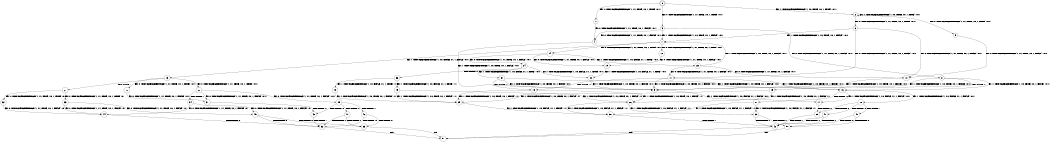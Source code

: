digraph BCG {
size = "7, 10.5";
center = TRUE;
node [shape = circle];
0 [peripheries = 2];
0 -> 1 [label = "EX !0 !ATOMIC_EXCH_BRANCH (1, +1, TRUE, +0, 1, TRUE) !:0:1:"];
0 -> 2 [label = "EX !1 !ATOMIC_EXCH_BRANCH (1, +0, TRUE, +0, 1, TRUE) !:0:1:"];
0 -> 3 [label = "EX !0 !ATOMIC_EXCH_BRANCH (1, +1, TRUE, +0, 1, TRUE) !:0:1:"];
1 -> 4 [label = "EX !0 !ATOMIC_EXCH_BRANCH (1, +1, TRUE, +0, 1, FALSE) !:0:1:"];
2 -> 5 [label = "EX !0 !ATOMIC_EXCH_BRANCH (1, +1, TRUE, +0, 1, TRUE) !:0:1:"];
2 -> 6 [label = "EX !0 !ATOMIC_EXCH_BRANCH (1, +1, TRUE, +0, 1, TRUE) !:0:1:"];
2 -> 2 [label = "EX !1 !ATOMIC_EXCH_BRANCH (1, +0, TRUE, +0, 1, TRUE) !:0:1:"];
3 -> 4 [label = "EX !0 !ATOMIC_EXCH_BRANCH (1, +1, TRUE, +0, 1, FALSE) !:0:1:"];
3 -> 7 [label = "EX !1 !ATOMIC_EXCH_BRANCH (1, +0, TRUE, +0, 1, FALSE) !:0:1:"];
3 -> 8 [label = "EX !0 !ATOMIC_EXCH_BRANCH (1, +1, TRUE, +0, 1, FALSE) !:0:1:"];
4 -> 9 [label = "EX !1 !ATOMIC_EXCH_BRANCH (1, +0, TRUE, +0, 1, FALSE) !:0:1:"];
5 -> 10 [label = "EX !0 !ATOMIC_EXCH_BRANCH (1, +1, TRUE, +0, 1, FALSE) !:0:1:"];
6 -> 10 [label = "EX !0 !ATOMIC_EXCH_BRANCH (1, +1, TRUE, +0, 1, FALSE) !:0:1:"];
6 -> 7 [label = "EX !1 !ATOMIC_EXCH_BRANCH (1, +0, TRUE, +0, 1, FALSE) !:0:1:"];
6 -> 11 [label = "EX !0 !ATOMIC_EXCH_BRANCH (1, +1, TRUE, +0, 1, FALSE) !:0:1:"];
7 -> 12 [label = "EX !0 !ATOMIC_EXCH_BRANCH (1, +1, TRUE, +0, 1, TRUE) !:0:1:"];
7 -> 13 [label = "EX !1 !ATOMIC_EXCH_BRANCH (1, +0, FALSE, +1, 1, FALSE) !:0:1:"];
7 -> 14 [label = "EX !0 !ATOMIC_EXCH_BRANCH (1, +1, TRUE, +0, 1, TRUE) !:0:1:"];
8 -> 9 [label = "EX !1 !ATOMIC_EXCH_BRANCH (1, +0, TRUE, +0, 1, FALSE) !:0:1:"];
8 -> 15 [label = "TERMINATE !0"];
8 -> 16 [label = "EX !1 !ATOMIC_EXCH_BRANCH (1, +0, TRUE, +0, 1, FALSE) !:0:1:"];
9 -> 17 [label = "EX !1 !ATOMIC_EXCH_BRANCH (1, +0, FALSE, +1, 1, FALSE) !:0:1:"];
10 -> 9 [label = "EX !1 !ATOMIC_EXCH_BRANCH (1, +0, TRUE, +0, 1, FALSE) !:0:1:"];
11 -> 9 [label = "EX !1 !ATOMIC_EXCH_BRANCH (1, +0, TRUE, +0, 1, FALSE) !:0:1:"];
11 -> 18 [label = "TERMINATE !0"];
11 -> 16 [label = "EX !1 !ATOMIC_EXCH_BRANCH (1, +0, TRUE, +0, 1, FALSE) !:0:1:"];
12 -> 19 [label = "EX !0 !ATOMIC_EXCH_BRANCH (1, +1, TRUE, +0, 1, FALSE) !:0:1:"];
13 -> 20 [label = "EX !0 !ATOMIC_EXCH_BRANCH (1, +1, TRUE, +0, 1, TRUE) !:0:1:"];
13 -> 21 [label = "TERMINATE !1"];
13 -> 22 [label = "EX !0 !ATOMIC_EXCH_BRANCH (1, +1, TRUE, +0, 1, TRUE) !:0:1:"];
14 -> 19 [label = "EX !0 !ATOMIC_EXCH_BRANCH (1, +1, TRUE, +0, 1, FALSE) !:0:1:"];
14 -> 23 [label = "EX !1 !ATOMIC_EXCH_BRANCH (1, +0, FALSE, +1, 1, TRUE) !:0:1:"];
14 -> 24 [label = "EX !0 !ATOMIC_EXCH_BRANCH (1, +1, TRUE, +0, 1, FALSE) !:0:1:"];
15 -> 25 [label = "EX !1 !ATOMIC_EXCH_BRANCH (1, +0, TRUE, +0, 1, FALSE) !:1:"];
15 -> 26 [label = "EX !1 !ATOMIC_EXCH_BRANCH (1, +0, TRUE, +0, 1, FALSE) !:1:"];
16 -> 17 [label = "EX !1 !ATOMIC_EXCH_BRANCH (1, +0, FALSE, +1, 1, FALSE) !:0:1:"];
16 -> 27 [label = "TERMINATE !0"];
16 -> 28 [label = "EX !1 !ATOMIC_EXCH_BRANCH (1, +0, FALSE, +1, 1, FALSE) !:0:1:"];
17 -> 29 [label = "TERMINATE !0"];
18 -> 25 [label = "EX !1 !ATOMIC_EXCH_BRANCH (1, +0, TRUE, +0, 1, FALSE) !:1:"];
18 -> 26 [label = "EX !1 !ATOMIC_EXCH_BRANCH (1, +0, TRUE, +0, 1, FALSE) !:1:"];
19 -> 30 [label = "EX !1 !ATOMIC_EXCH_BRANCH (1, +0, FALSE, +1, 1, TRUE) !:0:1:"];
20 -> 31 [label = "EX !0 !ATOMIC_EXCH_BRANCH (1, +1, TRUE, +0, 1, FALSE) !:0:1:"];
21 -> 32 [label = "EX !0 !ATOMIC_EXCH_BRANCH (1, +1, TRUE, +0, 1, TRUE) !:0:"];
21 -> 33 [label = "EX !0 !ATOMIC_EXCH_BRANCH (1, +1, TRUE, +0, 1, TRUE) !:0:"];
22 -> 31 [label = "EX !0 !ATOMIC_EXCH_BRANCH (1, +1, TRUE, +0, 1, FALSE) !:0:1:"];
22 -> 34 [label = "TERMINATE !1"];
22 -> 35 [label = "EX !0 !ATOMIC_EXCH_BRANCH (1, +1, TRUE, +0, 1, FALSE) !:0:1:"];
23 -> 10 [label = "EX !0 !ATOMIC_EXCH_BRANCH (1, +1, TRUE, +0, 1, FALSE) !:0:1:"];
23 -> 7 [label = "EX !1 !ATOMIC_EXCH_BRANCH (1, +0, TRUE, +0, 1, FALSE) !:0:1:"];
23 -> 11 [label = "EX !0 !ATOMIC_EXCH_BRANCH (1, +1, TRUE, +0, 1, FALSE) !:0:1:"];
24 -> 30 [label = "EX !1 !ATOMIC_EXCH_BRANCH (1, +0, FALSE, +1, 1, TRUE) !:0:1:"];
24 -> 36 [label = "TERMINATE !0"];
24 -> 37 [label = "EX !1 !ATOMIC_EXCH_BRANCH (1, +0, FALSE, +1, 1, TRUE) !:0:1:"];
25 -> 38 [label = "EX !1 !ATOMIC_EXCH_BRANCH (1, +0, FALSE, +1, 1, FALSE) !:1:"];
26 -> 38 [label = "EX !1 !ATOMIC_EXCH_BRANCH (1, +0, FALSE, +1, 1, FALSE) !:1:"];
26 -> 39 [label = "EX !1 !ATOMIC_EXCH_BRANCH (1, +0, FALSE, +1, 1, FALSE) !:1:"];
27 -> 38 [label = "EX !1 !ATOMIC_EXCH_BRANCH (1, +0, FALSE, +1, 1, FALSE) !:1:"];
27 -> 39 [label = "EX !1 !ATOMIC_EXCH_BRANCH (1, +0, FALSE, +1, 1, FALSE) !:1:"];
28 -> 29 [label = "TERMINATE !0"];
28 -> 40 [label = "TERMINATE !1"];
28 -> 41 [label = "TERMINATE !0"];
29 -> 42 [label = "TERMINATE !1"];
30 -> 9 [label = "EX !1 !ATOMIC_EXCH_BRANCH (1, +0, TRUE, +0, 1, FALSE) !:0:1:"];
31 -> 43 [label = "TERMINATE !0"];
32 -> 44 [label = "EX !0 !ATOMIC_EXCH_BRANCH (1, +1, TRUE, +0, 1, FALSE) !:0:"];
33 -> 44 [label = "EX !0 !ATOMIC_EXCH_BRANCH (1, +1, TRUE, +0, 1, FALSE) !:0:"];
33 -> 45 [label = "EX !0 !ATOMIC_EXCH_BRANCH (1, +1, TRUE, +0, 1, FALSE) !:0:"];
34 -> 44 [label = "EX !0 !ATOMIC_EXCH_BRANCH (1, +1, TRUE, +0, 1, FALSE) !:0:"];
34 -> 45 [label = "EX !0 !ATOMIC_EXCH_BRANCH (1, +1, TRUE, +0, 1, FALSE) !:0:"];
35 -> 43 [label = "TERMINATE !0"];
35 -> 46 [label = "TERMINATE !1"];
35 -> 47 [label = "TERMINATE !0"];
36 -> 48 [label = "EX !1 !ATOMIC_EXCH_BRANCH (1, +0, FALSE, +1, 1, TRUE) !:1:"];
36 -> 49 [label = "EX !1 !ATOMIC_EXCH_BRANCH (1, +0, FALSE, +1, 1, TRUE) !:1:"];
37 -> 9 [label = "EX !1 !ATOMIC_EXCH_BRANCH (1, +0, TRUE, +0, 1, FALSE) !:0:1:"];
37 -> 18 [label = "TERMINATE !0"];
37 -> 16 [label = "EX !1 !ATOMIC_EXCH_BRANCH (1, +0, TRUE, +0, 1, FALSE) !:0:1:"];
38 -> 42 [label = "TERMINATE !1"];
39 -> 42 [label = "TERMINATE !1"];
39 -> 50 [label = "TERMINATE !1"];
40 -> 42 [label = "TERMINATE !0"];
40 -> 50 [label = "TERMINATE !0"];
41 -> 42 [label = "TERMINATE !1"];
41 -> 50 [label = "TERMINATE !1"];
42 -> 51 [label = "exit"];
43 -> 52 [label = "TERMINATE !1"];
44 -> 52 [label = "TERMINATE !0"];
45 -> 52 [label = "TERMINATE !0"];
45 -> 53 [label = "TERMINATE !0"];
46 -> 52 [label = "TERMINATE !0"];
46 -> 53 [label = "TERMINATE !0"];
47 -> 52 [label = "TERMINATE !1"];
47 -> 53 [label = "TERMINATE !1"];
48 -> 25 [label = "EX !1 !ATOMIC_EXCH_BRANCH (1, +0, TRUE, +0, 1, FALSE) !:1:"];
49 -> 25 [label = "EX !1 !ATOMIC_EXCH_BRANCH (1, +0, TRUE, +0, 1, FALSE) !:1:"];
49 -> 26 [label = "EX !1 !ATOMIC_EXCH_BRANCH (1, +0, TRUE, +0, 1, FALSE) !:1:"];
50 -> 51 [label = "exit"];
52 -> 51 [label = "exit"];
53 -> 51 [label = "exit"];
}
